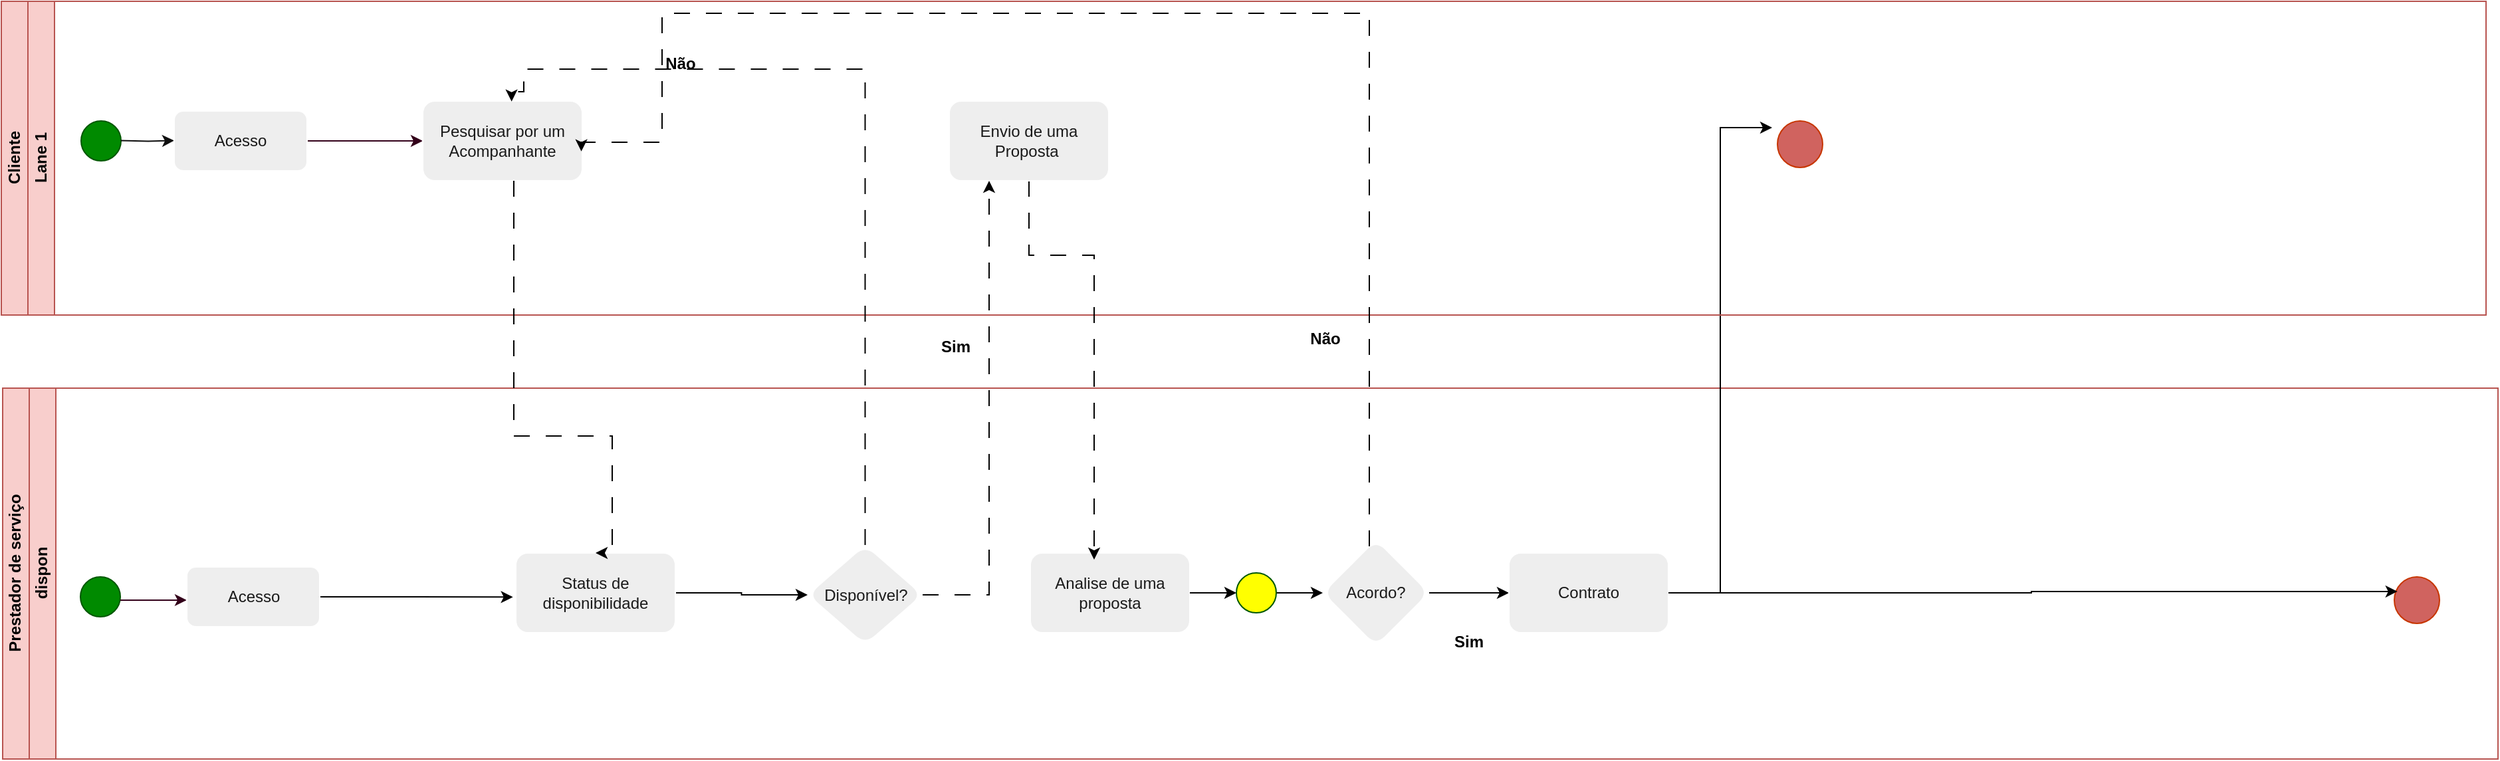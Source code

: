<mxfile version="24.0.2" type="github">
  <diagram id="prtHgNgQTEPvFCAcTncT" name="Page-1">
    <mxGraphModel dx="1434" dy="772" grid="0" gridSize="10" guides="1" tooltips="1" connect="1" arrows="1" fold="1" page="1" pageScale="1" pageWidth="827" pageHeight="1169" background="#FFFFFF" math="0" shadow="0">
      <root>
        <mxCell id="0" />
        <mxCell id="1" parent="0" />
        <mxCell id="5pNz5yCcSIAwaGnznMOf-3" value="Prestador de serviço" style="swimlane;html=1;childLayout=stackLayout;resizeParent=1;resizeParentMax=0;horizontal=0;startSize=20;horizontalStack=0;labelBackgroundColor=none;fillColor=#f8cecc;strokeColor=#b85450;" parent="1" vertex="1">
          <mxGeometry x="44" y="357" width="1877" height="279" as="geometry" />
        </mxCell>
        <mxCell id="5pNz5yCcSIAwaGnznMOf-4" value="dispon" style="swimlane;html=1;startSize=20;horizontal=0;labelBackgroundColor=none;fillColor=#f8cecc;strokeColor=#b85450;" parent="5pNz5yCcSIAwaGnznMOf-3" vertex="1">
          <mxGeometry x="20" width="1857" height="279" as="geometry" />
        </mxCell>
        <mxCell id="5pNz5yCcSIAwaGnznMOf-25" value="" style="verticalLabelPosition=bottom;verticalAlign=top;html=1;shape=mxgraph.flowchart.on-page_reference;fillColor=#008a00;strokeColor=#005700;labelBackgroundColor=none;fontColor=#ffffff;" parent="5pNz5yCcSIAwaGnznMOf-4" vertex="1">
          <mxGeometry x="38.5" y="142" width="30" height="30" as="geometry" />
        </mxCell>
        <mxCell id="Df03aj2ZQIvmBR8gezqD-38" value="" style="edgeStyle=orthogonalEdgeStyle;rounded=0;orthogonalLoop=1;jettySize=auto;html=1;" edge="1" parent="5pNz5yCcSIAwaGnznMOf-4" source="Df03aj2ZQIvmBR8gezqD-69" target="Df03aj2ZQIvmBR8gezqD-37">
          <mxGeometry relative="1" as="geometry" />
        </mxCell>
        <mxCell id="5pNz5yCcSIAwaGnznMOf-45" value="Analise de uma proposta" style="whiteSpace=wrap;html=1;fillColor=#EEEEEE;strokeColor=#FFFFFF;fontColor=#1A1A1A;rounded=1;labelBackgroundColor=none;" parent="5pNz5yCcSIAwaGnznMOf-4" vertex="1">
          <mxGeometry x="753" y="124" width="120" height="60" as="geometry" />
        </mxCell>
        <mxCell id="5pNz5yCcSIAwaGnznMOf-47" value="" style="ellipse;whiteSpace=wrap;html=1;fillColor=#d0635f;strokeColor=#C73500;fontColor=#000000;rounded=1;labelBackgroundColor=none;" parent="5pNz5yCcSIAwaGnznMOf-4" vertex="1">
          <mxGeometry x="1779" y="142" width="34" height="35" as="geometry" />
        </mxCell>
        <mxCell id="Df03aj2ZQIvmBR8gezqD-25" style="edgeStyle=orthogonalEdgeStyle;rounded=0;orthogonalLoop=1;jettySize=auto;html=1;exitX=1;exitY=0.5;exitDx=0;exitDy=0;fontColor=#000000;" edge="1" parent="5pNz5yCcSIAwaGnznMOf-4" source="5pNz5yCcSIAwaGnznMOf-27">
          <mxGeometry relative="1" as="geometry">
            <mxPoint x="363.833" y="157.167" as="targetPoint" />
          </mxGeometry>
        </mxCell>
        <mxCell id="Df03aj2ZQIvmBR8gezqD-72" value="" style="edgeStyle=orthogonalEdgeStyle;rounded=0;orthogonalLoop=1;jettySize=auto;html=1;strokeColor=#33001A;" edge="1" parent="5pNz5yCcSIAwaGnznMOf-4">
          <mxGeometry relative="1" as="geometry">
            <mxPoint x="68.5" y="159.44" as="sourcePoint" />
            <mxPoint x="118.5" y="159.44" as="targetPoint" />
          </mxGeometry>
        </mxCell>
        <mxCell id="5pNz5yCcSIAwaGnznMOf-27" value="Acesso" style="rounded=1;whiteSpace=wrap;html=1;labelBackgroundColor=none;fillColor=#EEEEEE;strokeColor=#FFFFFF;fontColor=#1A1A1A;" parent="5pNz5yCcSIAwaGnznMOf-4" vertex="1">
          <mxGeometry x="118.5" y="134.5" width="100" height="45" as="geometry" />
        </mxCell>
        <mxCell id="Df03aj2ZQIvmBR8gezqD-26" style="edgeStyle=orthogonalEdgeStyle;rounded=0;orthogonalLoop=1;jettySize=auto;html=1;entryX=0;entryY=0.5;entryDx=0;entryDy=0;fontColor=#000000;" edge="1" parent="5pNz5yCcSIAwaGnznMOf-4" source="Df03aj2ZQIvmBR8gezqD-6" target="Df03aj2ZQIvmBR8gezqD-20">
          <mxGeometry relative="1" as="geometry" />
        </mxCell>
        <mxCell id="Df03aj2ZQIvmBR8gezqD-6" value="Status de disponibilidade" style="whiteSpace=wrap;html=1;fillColor=#EEEEEE;strokeColor=#FFFFFF;fontColor=#1A1A1A;rounded=1;labelBackgroundColor=none;" vertex="1" parent="5pNz5yCcSIAwaGnznMOf-4">
          <mxGeometry x="366" y="124" width="120" height="60" as="geometry" />
        </mxCell>
        <mxCell id="Df03aj2ZQIvmBR8gezqD-20" value="Disponível?" style="rhombus;whiteSpace=wrap;html=1;fillColor=#EEEEEE;strokeColor=#FFFFFF;fontColor=#1A1A1A;rounded=1;labelBackgroundColor=none;" vertex="1" parent="5pNz5yCcSIAwaGnznMOf-4">
          <mxGeometry x="585.5" y="118" width="86.5" height="75" as="geometry" />
        </mxCell>
        <mxCell id="Df03aj2ZQIvmBR8gezqD-44" value="" style="edgeStyle=orthogonalEdgeStyle;rounded=0;orthogonalLoop=1;jettySize=auto;html=1;" edge="1" parent="5pNz5yCcSIAwaGnznMOf-4" source="Df03aj2ZQIvmBR8gezqD-37" target="Df03aj2ZQIvmBR8gezqD-43">
          <mxGeometry relative="1" as="geometry" />
        </mxCell>
        <mxCell id="Df03aj2ZQIvmBR8gezqD-37" value="Acordo?" style="rhombus;whiteSpace=wrap;html=1;fillColor=#EEEEEE;strokeColor=#FFFFFF;fontColor=#1A1A1A;rounded=1;labelBackgroundColor=none;" vertex="1" parent="5pNz5yCcSIAwaGnznMOf-4">
          <mxGeometry x="973" y="114" width="80" height="80" as="geometry" />
        </mxCell>
        <mxCell id="Df03aj2ZQIvmBR8gezqD-46" style="edgeStyle=orthogonalEdgeStyle;rounded=0;orthogonalLoop=1;jettySize=auto;html=1;" edge="1" parent="5pNz5yCcSIAwaGnznMOf-4" source="Df03aj2ZQIvmBR8gezqD-43">
          <mxGeometry relative="1" as="geometry">
            <mxPoint x="1311" y="-196" as="targetPoint" />
            <Array as="points">
              <mxPoint x="1272" y="154" />
              <mxPoint x="1272" y="-196" />
            </Array>
          </mxGeometry>
        </mxCell>
        <mxCell id="Df03aj2ZQIvmBR8gezqD-43" value="Contrato" style="whiteSpace=wrap;html=1;fillColor=#EEEEEE;strokeColor=#FFFFFF;fontColor=#1A1A1A;rounded=1;labelBackgroundColor=none;" vertex="1" parent="5pNz5yCcSIAwaGnznMOf-4">
          <mxGeometry x="1113" y="124" width="120" height="60" as="geometry" />
        </mxCell>
        <mxCell id="Df03aj2ZQIvmBR8gezqD-45" style="edgeStyle=orthogonalEdgeStyle;rounded=0;orthogonalLoop=1;jettySize=auto;html=1;entryX=0.07;entryY=0.314;entryDx=0;entryDy=0;entryPerimeter=0;" edge="1" parent="5pNz5yCcSIAwaGnznMOf-4" source="Df03aj2ZQIvmBR8gezqD-43" target="5pNz5yCcSIAwaGnznMOf-47">
          <mxGeometry relative="1" as="geometry" />
        </mxCell>
        <mxCell id="Df03aj2ZQIvmBR8gezqD-48" value="Sim" style="text;html=1;align=center;verticalAlign=middle;whiteSpace=wrap;rounded=0;fontStyle=1" vertex="1" parent="5pNz5yCcSIAwaGnznMOf-4">
          <mxGeometry x="1053" y="177" width="60" height="27" as="geometry" />
        </mxCell>
        <mxCell id="Df03aj2ZQIvmBR8gezqD-69" value="" style="verticalLabelPosition=bottom;verticalAlign=top;html=1;shape=mxgraph.flowchart.on-page_reference;fillColor=#FFFF00;strokeColor=#005700;labelBackgroundColor=none;fontColor=#ffffff;" vertex="1" parent="5pNz5yCcSIAwaGnznMOf-4">
          <mxGeometry x="908" y="139" width="30" height="30" as="geometry" />
        </mxCell>
        <mxCell id="Df03aj2ZQIvmBR8gezqD-70" value="" style="edgeStyle=orthogonalEdgeStyle;rounded=0;orthogonalLoop=1;jettySize=auto;html=1;" edge="1" parent="5pNz5yCcSIAwaGnznMOf-4" source="5pNz5yCcSIAwaGnznMOf-45" target="Df03aj2ZQIvmBR8gezqD-69">
          <mxGeometry relative="1" as="geometry">
            <mxPoint x="937" y="511" as="sourcePoint" />
            <mxPoint x="1037" y="511" as="targetPoint" />
          </mxGeometry>
        </mxCell>
        <mxCell id="5pNz5yCcSIAwaGnznMOf-16" value="Cliente" style="swimlane;html=1;childLayout=stackLayout;resizeParent=1;resizeParentMax=0;horizontal=0;startSize=20;horizontalStack=0;labelBackgroundColor=none;fillColor=#f8cecc;strokeColor=#b85450;" parent="1" vertex="1">
          <mxGeometry x="43" y="66" width="1869" height="236" as="geometry" />
        </mxCell>
        <mxCell id="5pNz5yCcSIAwaGnznMOf-17" value="Lane 1" style="swimlane;html=1;startSize=20;horizontal=0;labelBackgroundColor=none;fillColor=#f8cecc;strokeColor=#b85450;" parent="5pNz5yCcSIAwaGnznMOf-16" vertex="1">
          <mxGeometry x="20" width="1849" height="236" as="geometry" />
        </mxCell>
        <mxCell id="5pNz5yCcSIAwaGnznMOf-18" value="" style="verticalLabelPosition=bottom;verticalAlign=top;html=1;shape=mxgraph.flowchart.on-page_reference;fillColor=#008a00;strokeColor=#005700;labelBackgroundColor=none;fontColor=#ffffff;" parent="5pNz5yCcSIAwaGnznMOf-17" vertex="1">
          <mxGeometry x="40" y="90" width="30" height="30" as="geometry" />
        </mxCell>
        <mxCell id="5pNz5yCcSIAwaGnznMOf-40" value="" style="edgeStyle=orthogonalEdgeStyle;rounded=0;orthogonalLoop=1;jettySize=auto;html=1;strokeColor=#33001A;fontColor=#000000;" parent="5pNz5yCcSIAwaGnznMOf-17" source="5pNz5yCcSIAwaGnznMOf-20" target="5pNz5yCcSIAwaGnznMOf-39" edge="1">
          <mxGeometry relative="1" as="geometry" />
        </mxCell>
        <mxCell id="Df03aj2ZQIvmBR8gezqD-71" value="" style="edgeStyle=orthogonalEdgeStyle;rounded=0;orthogonalLoop=1;jettySize=auto;html=1;strokeColor=#0F0F0F;" edge="1" parent="5pNz5yCcSIAwaGnznMOf-17">
          <mxGeometry relative="1" as="geometry">
            <mxPoint x="70" y="104.75" as="sourcePoint" />
            <mxPoint x="110" y="104.75" as="targetPoint" />
          </mxGeometry>
        </mxCell>
        <mxCell id="5pNz5yCcSIAwaGnznMOf-20" value="Acesso" style="rounded=1;whiteSpace=wrap;html=1;labelBackgroundColor=none;fillColor=#EEEEEE;strokeColor=#FFFFFF;fontColor=#1A1A1A;" parent="5pNz5yCcSIAwaGnznMOf-17" vertex="1">
          <mxGeometry x="110" y="82.5" width="100" height="45" as="geometry" />
        </mxCell>
        <mxCell id="5pNz5yCcSIAwaGnznMOf-39" value="Pesquisar por um Acompanhante" style="whiteSpace=wrap;html=1;fillColor=#EEEEEE;strokeColor=#FFFFFF;fontColor=#1A1A1A;rounded=1;labelBackgroundColor=none;" parent="5pNz5yCcSIAwaGnznMOf-17" vertex="1">
          <mxGeometry x="297" y="75" width="120" height="60" as="geometry" />
        </mxCell>
        <mxCell id="Df03aj2ZQIvmBR8gezqD-34" style="edgeStyle=orthogonalEdgeStyle;rounded=0;orthogonalLoop=1;jettySize=auto;html=1;dashed=1;dashPattern=12 12;fontColor=#000000;" edge="1" parent="5pNz5yCcSIAwaGnznMOf-17" source="5pNz5yCcSIAwaGnznMOf-41">
          <mxGeometry relative="1" as="geometry">
            <mxPoint x="802" y="420" as="targetPoint" />
            <Array as="points">
              <mxPoint x="753" y="191" />
              <mxPoint x="802" y="191" />
            </Array>
          </mxGeometry>
        </mxCell>
        <mxCell id="5pNz5yCcSIAwaGnznMOf-41" value="Envio de uma Proposta&amp;nbsp;" style="whiteSpace=wrap;html=1;fillColor=#EEEEEE;strokeColor=#FFFFFF;fontColor=#1A1A1A;rounded=1;labelBackgroundColor=none;" parent="5pNz5yCcSIAwaGnznMOf-17" vertex="1">
          <mxGeometry x="693" y="75" width="120" height="60" as="geometry" />
        </mxCell>
        <mxCell id="Df03aj2ZQIvmBR8gezqD-30" value="Não" style="text;html=1;align=center;verticalAlign=middle;whiteSpace=wrap;rounded=0;fontStyle=1;fontColor=#000000;" vertex="1" parent="5pNz5yCcSIAwaGnznMOf-17">
          <mxGeometry x="461" y="33" width="60" height="27" as="geometry" />
        </mxCell>
        <mxCell id="Df03aj2ZQIvmBR8gezqD-47" value="" style="ellipse;whiteSpace=wrap;html=1;fillColor=#d0635f;strokeColor=#C73500;fontColor=#000000;rounded=1;labelBackgroundColor=none;" vertex="1" parent="5pNz5yCcSIAwaGnznMOf-17">
          <mxGeometry x="1316" y="90" width="34" height="35" as="geometry" />
        </mxCell>
        <mxCell id="Df03aj2ZQIvmBR8gezqD-29" style="edgeStyle=orthogonalEdgeStyle;rounded=0;orthogonalLoop=1;jettySize=auto;html=1;entryX=0.557;entryY=0.006;entryDx=0;entryDy=0;entryPerimeter=0;dashed=1;dashPattern=12 12;fontColor=#000000;" edge="1" parent="1" source="Df03aj2ZQIvmBR8gezqD-20" target="5pNz5yCcSIAwaGnznMOf-39">
          <mxGeometry relative="1" as="geometry">
            <Array as="points">
              <mxPoint x="693" y="117" />
              <mxPoint x="436" y="117" />
              <mxPoint x="436" y="134" />
            </Array>
          </mxGeometry>
        </mxCell>
        <mxCell id="Df03aj2ZQIvmBR8gezqD-32" style="edgeStyle=orthogonalEdgeStyle;rounded=0;orthogonalLoop=1;jettySize=auto;html=1;entryX=0.25;entryY=1;entryDx=0;entryDy=0;dashed=1;dashPattern=12 12;fontColor=#000000;" edge="1" parent="1" source="Df03aj2ZQIvmBR8gezqD-20" target="5pNz5yCcSIAwaGnznMOf-41">
          <mxGeometry relative="1" as="geometry" />
        </mxCell>
        <mxCell id="Df03aj2ZQIvmBR8gezqD-33" style="edgeStyle=orthogonalEdgeStyle;rounded=0;orthogonalLoop=1;jettySize=auto;html=1;entryX=0.5;entryY=0;entryDx=0;entryDy=0;dashed=1;dashPattern=12 12;fontColor=#000000;" edge="1" parent="1" source="5pNz5yCcSIAwaGnznMOf-39" target="Df03aj2ZQIvmBR8gezqD-6">
          <mxGeometry relative="1" as="geometry">
            <Array as="points">
              <mxPoint x="428.5" y="393" />
              <mxPoint x="502.5" y="393" />
            </Array>
          </mxGeometry>
        </mxCell>
        <mxCell id="Df03aj2ZQIvmBR8gezqD-41" style="edgeStyle=orthogonalEdgeStyle;rounded=0;orthogonalLoop=1;jettySize=auto;html=1;entryX=0.994;entryY=0.631;entryDx=0;entryDy=0;entryPerimeter=0;dashed=1;dashPattern=12 12;fontColor=#000000;" edge="1" parent="1" source="Df03aj2ZQIvmBR8gezqD-37" target="5pNz5yCcSIAwaGnznMOf-39">
          <mxGeometry relative="1" as="geometry">
            <Array as="points">
              <mxPoint x="1072" y="75" />
              <mxPoint x="540" y="75" />
              <mxPoint x="540" y="172" />
              <mxPoint x="479" y="172" />
            </Array>
          </mxGeometry>
        </mxCell>
        <mxCell id="Df03aj2ZQIvmBR8gezqD-42" value="Não" style="text;html=1;align=center;verticalAlign=middle;whiteSpace=wrap;rounded=0;fontStyle=1" vertex="1" parent="1">
          <mxGeometry x="1009" y="306" width="60" height="27" as="geometry" />
        </mxCell>
        <mxCell id="Df03aj2ZQIvmBR8gezqD-66" value="Sim" style="text;html=1;align=center;verticalAlign=middle;whiteSpace=wrap;rounded=0;fontStyle=1;fontColor=#000000;" vertex="1" parent="1">
          <mxGeometry x="731" y="312" width="60" height="27" as="geometry" />
        </mxCell>
      </root>
    </mxGraphModel>
  </diagram>
</mxfile>
